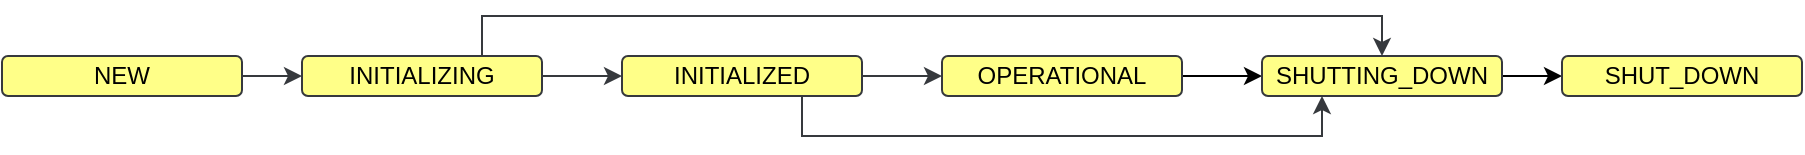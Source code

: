 <mxfile version="13.6.10" type="device"><diagram id="4QSvVlHw20kSAHKu2oQa" name="Page-1"><mxGraphModel dx="1420" dy="756" grid="1" gridSize="10" guides="1" tooltips="1" connect="1" arrows="1" fold="1" page="1" pageScale="1" pageWidth="1654" pageHeight="2336" math="0" shadow="0"><root><mxCell id="0"/><mxCell id="1" parent="0"/><mxCell id="rTfPJYlKmbrqxBM0bDCB-7" value="" style="edgeStyle=orthogonalEdgeStyle;rounded=0;orthogonalLoop=1;jettySize=auto;html=1;fillColor=#ffff88;strokeColor=#36393d;" parent="1" source="rTfPJYlKmbrqxBM0bDCB-1" target="rTfPJYlKmbrqxBM0bDCB-6" edge="1"><mxGeometry relative="1" as="geometry"/></mxCell><mxCell id="rTfPJYlKmbrqxBM0bDCB-1" value="NEW" style="rounded=1;whiteSpace=wrap;html=1;fillColor=#ffff88;strokeColor=#36393d;" parent="1" vertex="1"><mxGeometry x="60" y="175" width="120" height="20" as="geometry"/></mxCell><mxCell id="rTfPJYlKmbrqxBM0bDCB-9" value="" style="edgeStyle=orthogonalEdgeStyle;rounded=0;orthogonalLoop=1;jettySize=auto;html=1;fillColor=#ffff88;strokeColor=#36393d;" parent="1" source="rTfPJYlKmbrqxBM0bDCB-6" target="rTfPJYlKmbrqxBM0bDCB-8" edge="1"><mxGeometry relative="1" as="geometry"/></mxCell><mxCell id="rTfPJYlKmbrqxBM0bDCB-6" value="&lt;div&gt;INITIALIZING&lt;/div&gt;" style="rounded=1;whiteSpace=wrap;html=1;fillColor=#ffff88;strokeColor=#36393d;" parent="1" vertex="1"><mxGeometry x="210" y="175" width="120" height="20" as="geometry"/></mxCell><mxCell id="rTfPJYlKmbrqxBM0bDCB-11" value="" style="edgeStyle=orthogonalEdgeStyle;rounded=0;orthogonalLoop=1;jettySize=auto;html=1;fillColor=#ffff88;strokeColor=#36393d;" parent="1" source="rTfPJYlKmbrqxBM0bDCB-8" target="rTfPJYlKmbrqxBM0bDCB-10" edge="1"><mxGeometry relative="1" as="geometry"/></mxCell><mxCell id="rTfPJYlKmbrqxBM0bDCB-8" value="INITIALIZED" style="rounded=1;whiteSpace=wrap;html=1;fillColor=#ffff88;strokeColor=#36393d;" parent="1" vertex="1"><mxGeometry x="370" y="175" width="120" height="20" as="geometry"/></mxCell><mxCell id="3RL1_wKYXqz2D5QKrNJI-2" value="" style="edgeStyle=orthogonalEdgeStyle;rounded=0;orthogonalLoop=1;jettySize=auto;html=1;" edge="1" parent="1" source="rTfPJYlKmbrqxBM0bDCB-10" target="rTfPJYlKmbrqxBM0bDCB-12"><mxGeometry relative="1" as="geometry"/></mxCell><mxCell id="rTfPJYlKmbrqxBM0bDCB-10" value="OPERATIONAL" style="rounded=1;whiteSpace=wrap;html=1;fillColor=#ffff88;strokeColor=#36393d;" parent="1" vertex="1"><mxGeometry x="530" y="175" width="120" height="20" as="geometry"/></mxCell><mxCell id="3RL1_wKYXqz2D5QKrNJI-3" value="" style="edgeStyle=orthogonalEdgeStyle;rounded=0;orthogonalLoop=1;jettySize=auto;html=1;" edge="1" parent="1" source="rTfPJYlKmbrqxBM0bDCB-12" target="rTfPJYlKmbrqxBM0bDCB-14"><mxGeometry relative="1" as="geometry"/></mxCell><mxCell id="rTfPJYlKmbrqxBM0bDCB-12" value="SHUTTING_DOWN" style="rounded=1;whiteSpace=wrap;html=1;fillColor=#ffff88;strokeColor=#36393d;" parent="1" vertex="1"><mxGeometry x="690" y="175" width="120" height="20" as="geometry"/></mxCell><mxCell id="rTfPJYlKmbrqxBM0bDCB-14" value="&lt;div&gt;SHUT_DOWN&lt;/div&gt;" style="rounded=1;whiteSpace=wrap;html=1;fillColor=#ffff88;strokeColor=#36393d;" parent="1" vertex="1"><mxGeometry x="840" y="175" width="120" height="20" as="geometry"/></mxCell><mxCell id="3RL1_wKYXqz2D5QKrNJI-4" value="" style="edgeStyle=orthogonalEdgeStyle;rounded=0;orthogonalLoop=1;jettySize=auto;html=1;fillColor=#ffff88;strokeColor=#36393d;exitX=0.75;exitY=1;exitDx=0;exitDy=0;entryX=0.25;entryY=1;entryDx=0;entryDy=0;" edge="1" parent="1" source="rTfPJYlKmbrqxBM0bDCB-8" target="rTfPJYlKmbrqxBM0bDCB-12"><mxGeometry relative="1" as="geometry"><mxPoint x="500" y="195" as="sourcePoint"/><mxPoint x="700" y="240" as="targetPoint"/></mxGeometry></mxCell><mxCell id="3RL1_wKYXqz2D5QKrNJI-5" value="" style="edgeStyle=orthogonalEdgeStyle;rounded=0;orthogonalLoop=1;jettySize=auto;html=1;fillColor=#ffff88;strokeColor=#36393d;entryX=0.5;entryY=0;entryDx=0;entryDy=0;exitX=0.75;exitY=0;exitDx=0;exitDy=0;" edge="1" parent="1" source="rTfPJYlKmbrqxBM0bDCB-6" target="rTfPJYlKmbrqxBM0bDCB-12"><mxGeometry relative="1" as="geometry"><mxPoint x="310" y="140" as="sourcePoint"/><mxPoint x="750" y="140" as="targetPoint"/></mxGeometry></mxCell></root></mxGraphModel></diagram></mxfile>